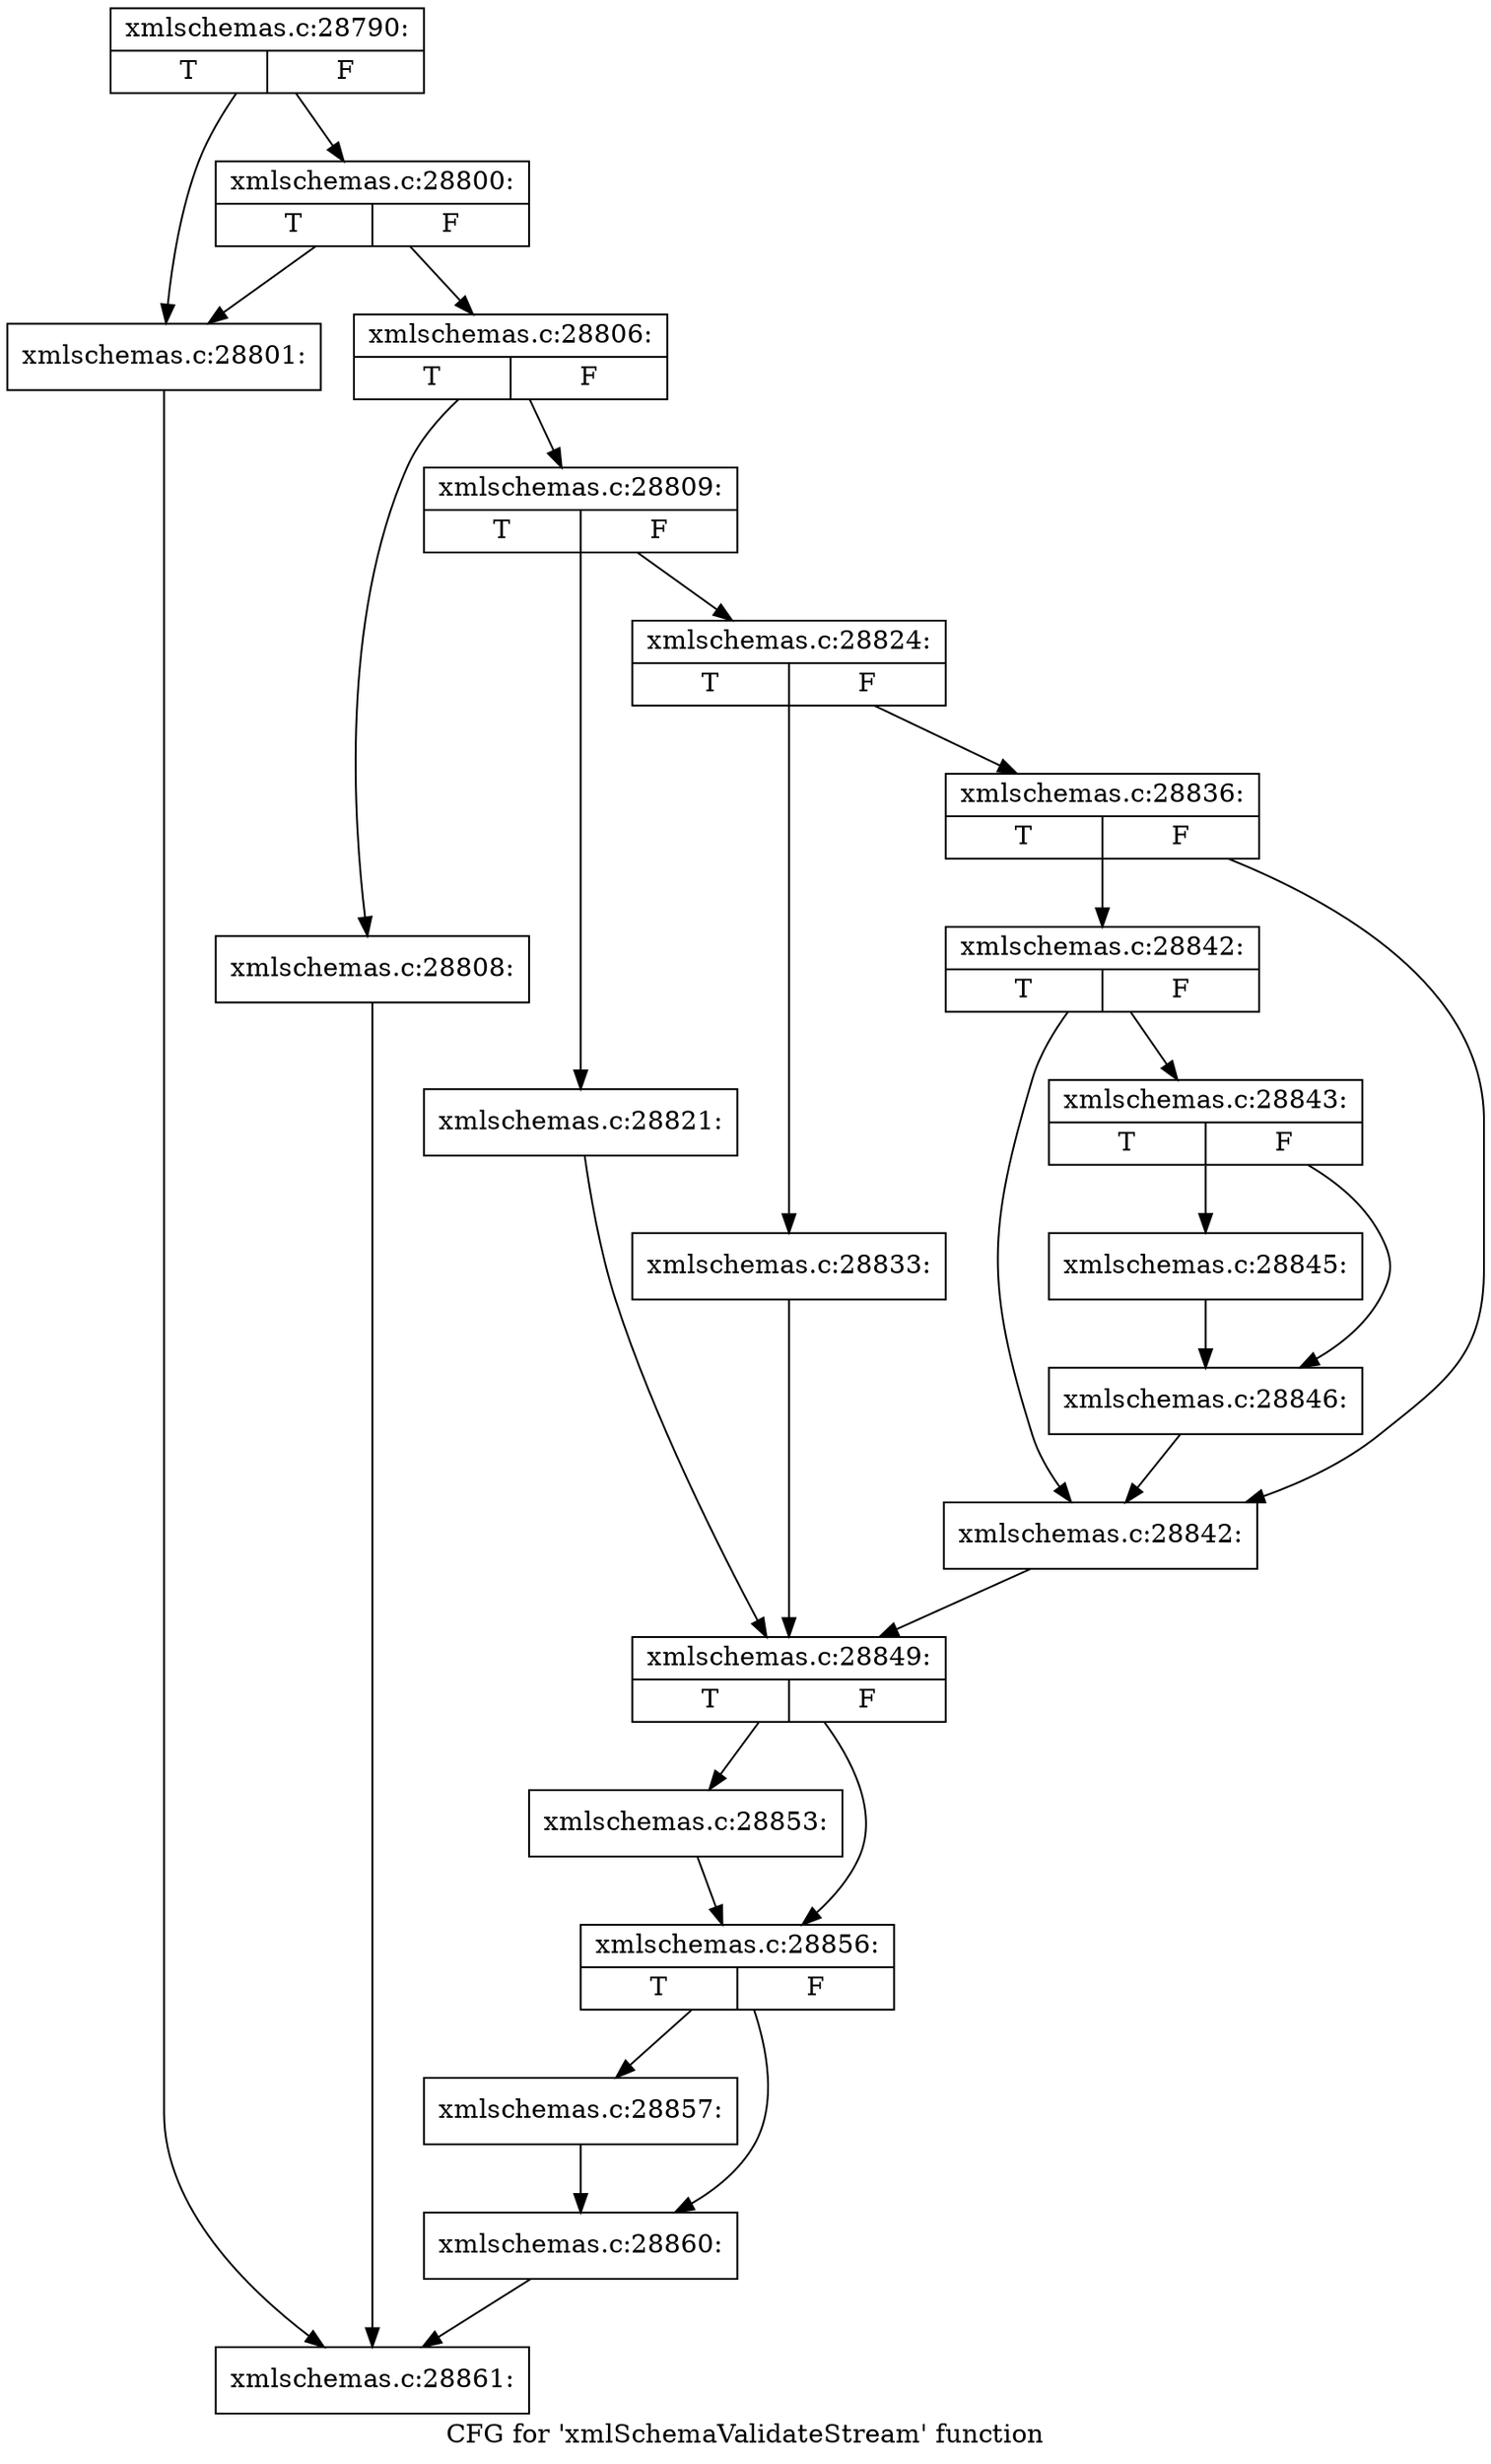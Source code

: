 digraph "CFG for 'xmlSchemaValidateStream' function" {
	label="CFG for 'xmlSchemaValidateStream' function";

	Node0x4aed930 [shape=record,label="{xmlschemas.c:28790:|{<s0>T|<s1>F}}"];
	Node0x4aed930 -> Node0x491abd0;
	Node0x4aed930 -> Node0x491ac70;
	Node0x491ac70 [shape=record,label="{xmlschemas.c:28800:|{<s0>T|<s1>F}}"];
	Node0x491ac70 -> Node0x491abd0;
	Node0x491ac70 -> Node0x491ac20;
	Node0x491abd0 [shape=record,label="{xmlschemas.c:28801:}"];
	Node0x491abd0 -> Node0x47e5f20;
	Node0x491ac20 [shape=record,label="{xmlschemas.c:28806:|{<s0>T|<s1>F}}"];
	Node0x491ac20 -> Node0x4af3d40;
	Node0x491ac20 -> Node0x4af4050;
	Node0x4af3d40 [shape=record,label="{xmlschemas.c:28808:}"];
	Node0x4af3d40 -> Node0x47e5f20;
	Node0x4af4050 [shape=record,label="{xmlschemas.c:28809:|{<s0>T|<s1>F}}"];
	Node0x4af4050 -> Node0x4af4fb0;
	Node0x4af4050 -> Node0x4af5770;
	Node0x4af4fb0 [shape=record,label="{xmlschemas.c:28821:}"];
	Node0x4af4fb0 -> Node0x491ba40;
	Node0x4af5770 [shape=record,label="{xmlschemas.c:28824:|{<s0>T|<s1>F}}"];
	Node0x4af5770 -> Node0x4af6600;
	Node0x4af5770 -> Node0x4af7200;
	Node0x4af6600 [shape=record,label="{xmlschemas.c:28833:}"];
	Node0x4af6600 -> Node0x491ba40;
	Node0x4af7200 [shape=record,label="{xmlschemas.c:28836:|{<s0>T|<s1>F}}"];
	Node0x4af7200 -> Node0x4af8640;
	Node0x4af7200 -> Node0x4af85f0;
	Node0x4af8640 [shape=record,label="{xmlschemas.c:28842:|{<s0>T|<s1>F}}"];
	Node0x4af8640 -> Node0x4af85f0;
	Node0x4af8640 -> Node0x4af85a0;
	Node0x4af85a0 [shape=record,label="{xmlschemas.c:28843:|{<s0>T|<s1>F}}"];
	Node0x4af85a0 -> Node0x4af9120;
	Node0x4af85a0 -> Node0x4af9170;
	Node0x4af9120 [shape=record,label="{xmlschemas.c:28845:}"];
	Node0x4af9120 -> Node0x4af9170;
	Node0x4af9170 [shape=record,label="{xmlschemas.c:28846:}"];
	Node0x4af9170 -> Node0x4af85f0;
	Node0x4af85f0 [shape=record,label="{xmlschemas.c:28842:}"];
	Node0x4af85f0 -> Node0x491ba40;
	Node0x491ba40 [shape=record,label="{xmlschemas.c:28849:|{<s0>T|<s1>F}}"];
	Node0x491ba40 -> Node0x4af9e00;
	Node0x491ba40 -> Node0x4af9e50;
	Node0x4af9e00 [shape=record,label="{xmlschemas.c:28853:}"];
	Node0x4af9e00 -> Node0x4af9e50;
	Node0x4af9e50 [shape=record,label="{xmlschemas.c:28856:|{<s0>T|<s1>F}}"];
	Node0x4af9e50 -> Node0x4afa370;
	Node0x4af9e50 -> Node0x4afa3c0;
	Node0x4afa370 [shape=record,label="{xmlschemas.c:28857:}"];
	Node0x4afa370 -> Node0x4afa3c0;
	Node0x4afa3c0 [shape=record,label="{xmlschemas.c:28860:}"];
	Node0x4afa3c0 -> Node0x47e5f20;
	Node0x47e5f20 [shape=record,label="{xmlschemas.c:28861:}"];
}
